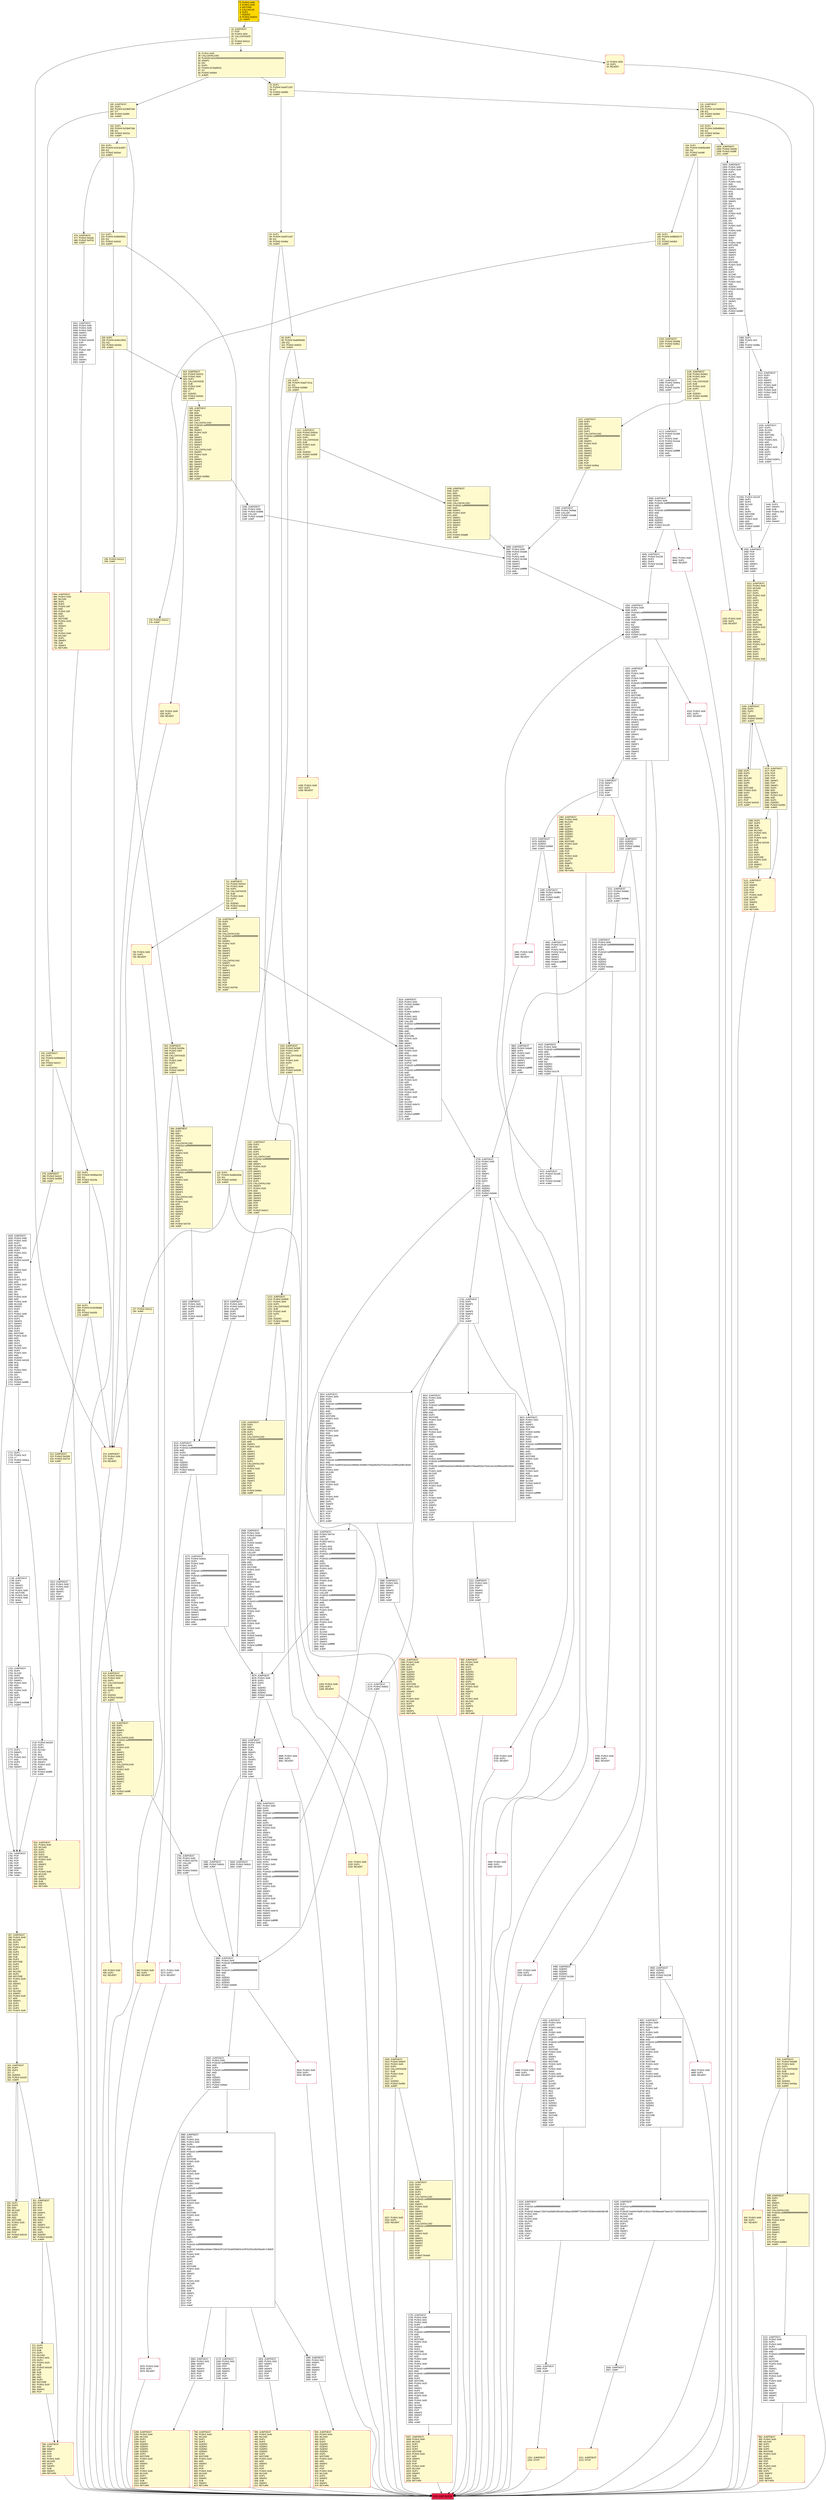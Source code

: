 digraph G {
bgcolor=transparent rankdir=UD;
node [shape=box style=filled color=black fillcolor=white fontname=arial fontcolor=black];
2976 [label="2976: PUSH1 0x00\l2978: DUP1\l2979: REVERT\l" shape=Msquare color=crimson ];
2393 [label="2393: PUSH2 0x0100\l2396: DUP1\l2397: DUP4\l2398: SLOAD\l2399: DIV\l2400: MUL\l2401: DUP4\l2402: MSTORE\l2403: SWAP2\l2404: PUSH1 0x20\l2406: ADD\l2407: SWAP2\l2408: PUSH2 0x0997\l2411: JUMP\l" ];
2221 [label="2221: JUMPDEST\l2222: PUSH1 0x01\l2224: SWAP1\l2225: POP\l2226: SWAP3\l2227: SWAP2\l2228: POP\l2229: POP\l2230: JUMP\l" ];
512 [label="512: JUMPDEST\l513: PUSH2 0x0208\l516: PUSH2 0x0716\l519: JUMP\l" fillcolor=lemonchiffon ];
934 [label="934: PUSH1 0x00\l936: DUP1\l937: REVERT\l" fillcolor=lemonchiffon shape=Msquare color=crimson ];
4410 [label="4410: JUMPDEST\l4411: PUSH1 0x00\l4413: PUSH20 0xffffffffffffffffffffffffffffffffffffffff\l4434: AND\l4435: DUP2\l4436: PUSH20 0xffffffffffffffffffffffffffffffffffffffff\l4457: AND\l4458: EQ\l4459: ISZERO\l4460: ISZERO\l4461: ISZERO\l4462: PUSH2 0x1176\l4465: JUMPI\l" ];
131 [label="131: JUMPDEST\l132: DUP1\l133: PUSH4 0x70a08231\l138: EQ\l139: PUSH2 0x0394\l142: JUMPI\l" fillcolor=lemonchiffon ];
3675 [label="3675: JUMPDEST\l3676: PUSH1 0x00\l3678: DUP3\l3679: DUP3\l3680: GT\l3681: ISZERO\l3682: ISZERO\l3683: ISZERO\l3684: PUSH2 0x0e6c\l3687: JUMPI\l" ];
1076 [label="1076: JUMPDEST\l1077: POP\l1078: POP\l1079: POP\l1080: POP\l1081: SWAP1\l1082: POP\l1083: SWAP1\l1084: DUP2\l1085: ADD\l1086: SWAP1\l1087: PUSH1 0x1f\l1089: AND\l1090: DUP1\l1091: ISZERO\l1092: PUSH2 0x0461\l1095: JUMPI\l" fillcolor=lemonchiffon ];
428 [label="428: PUSH1 0x00\l430: DUP1\l431: REVERT\l" fillcolor=lemonchiffon shape=Msquare color=crimson ];
2481 [label="2481: PUSH1 0x00\l2483: DUP1\l2484: REVERT\l" shape=Msquare color=crimson ];
192 [label="192: DUP1\l193: PUSH4 0x23b872dd\l198: EQ\l199: PUSH2 0x021e\l202: JUMPI\l" fillcolor=lemonchiffon ];
252 [label="252: DUP1\l253: PUSH4 0x095ea7b3\l258: EQ\l259: PUSH2 0x019a\l262: JUMPI\l" fillcolor=lemonchiffon ];
396 [label="396: JUMPDEST\l397: POP\l398: SWAP3\l399: POP\l400: POP\l401: POP\l402: PUSH1 0x40\l404: MLOAD\l405: DUP1\l406: SWAP2\l407: SUB\l408: SWAP1\l409: RETURN\l" fillcolor=lemonchiffon shape=Msquare color=crimson ];
274 [label="274: JUMPDEST\l275: PUSH1 0x00\l277: DUP1\l278: REVERT\l" fillcolor=lemonchiffon shape=Msquare color=crimson ];
0 [label="0: PUSH1 0x80\l2: PUSH1 0x40\l4: MSTORE\l5: CALLVALUE\l6: DUP1\l7: ISZERO\l8: PUSH2 0x0010\l11: JUMPI\l" fillcolor=lemonchiffon shape=Msquare fillcolor=gold ];
684 [label="684: JUMPDEST\l685: PUSH1 0x40\l687: MLOAD\l688: DUP1\l689: DUP3\l690: PUSH1 0xff\l692: AND\l693: PUSH1 0xff\l695: AND\l696: DUP2\l697: MSTORE\l698: PUSH1 0x20\l700: ADD\l701: SWAP2\l702: POP\l703: POP\l704: PUSH1 0x40\l706: MLOAD\l707: DUP1\l708: SWAP2\l709: SUB\l710: SWAP1\l711: RETURN\l" fillcolor=lemonchiffon shape=Msquare color=crimson ];
203 [label="203: DUP1\l204: PUSH4 0x313ce567\l209: EQ\l210: PUSH2 0x02a4\l213: JUMPI\l" fillcolor=lemonchiffon ];
16 [label="16: JUMPDEST\l17: POP\l18: PUSH1 0x04\l20: CALLDATASIZE\l21: LT\l22: PUSH2 0x0112\l25: JUMPI\l" fillcolor=lemonchiffon ];
1791 [label="1791: JUMPDEST\l1792: PUSH1 0x00\l1794: PUSH2 0x070c\l1797: CALLER\l1798: DUP5\l1799: DUP5\l1800: PUSH2 0x0b2c\l1803: JUMP\l" ];
4667 [label="4667: JUMPDEST\l4668: PUSH1 0x00\l4670: DUP3\l4671: PUSH1 0x00\l4673: ADD\l4674: PUSH1 0x00\l4676: DUP4\l4677: PUSH20 0xffffffffffffffffffffffffffffffffffffffff\l4698: AND\l4699: PUSH20 0xffffffffffffffffffffffffffffffffffffffff\l4720: AND\l4721: DUP2\l4722: MSTORE\l4723: PUSH1 0x20\l4725: ADD\l4726: SWAP1\l4727: DUP2\l4728: MSTORE\l4729: PUSH1 0x20\l4731: ADD\l4732: PUSH1 0x00\l4734: SHA3\l4735: PUSH1 0x00\l4737: PUSH2 0x0100\l4740: EXP\l4741: DUP2\l4742: SLOAD\l4743: DUP2\l4744: PUSH1 0xff\l4746: MUL\l4747: NOT\l4748: AND\l4749: SWAP1\l4750: DUP4\l4751: ISZERO\l4752: ISZERO\l4753: MUL\l4754: OR\l4755: SWAP1\l4756: SSTORE\l4757: POP\l4758: POP\l4759: POP\l4760: JUMP\l" ];
1153 [label="1153: PUSH1 0x00\l1155: DUP1\l1156: REVERT\l" fillcolor=lemonchiffon shape=Msquare color=crimson ];
432 [label="432: JUMPDEST\l433: DUP2\l434: ADD\l435: SWAP1\l436: DUP1\l437: DUP1\l438: CALLDATALOAD\l439: PUSH20 0xffffffffffffffffffffffffffffffffffffffff\l460: AND\l461: SWAP1\l462: PUSH1 0x20\l464: ADD\l465: SWAP1\l466: SWAP3\l467: SWAP2\l468: SWAP1\l469: DUP1\l470: CALLDATALOAD\l471: SWAP1\l472: PUSH1 0x20\l474: ADD\l475: SWAP1\l476: SWAP3\l477: SWAP2\l478: SWAP1\l479: POP\l480: POP\l481: POP\l482: PUSH2 0x06ff\l485: JUMP\l" fillcolor=lemonchiffon ];
2001 [label="2001: JUMPDEST\l2002: PUSH1 0x00\l2004: PUSH1 0x05\l2006: PUSH1 0x00\l2008: SWAP1\l2009: SLOAD\l2010: SWAP1\l2011: PUSH2 0x0100\l2014: EXP\l2015: SWAP1\l2016: DIV\l2017: PUSH1 0xff\l2019: AND\l2020: SWAP1\l2021: POP\l2022: SWAP1\l2023: JUMP\l" ];
2725 [label="2725: JUMPDEST\l2726: PUSH1 0x00\l2728: PUSH1 0x01\l2730: PUSH1 0x00\l2732: DUP5\l2733: PUSH20 0xffffffffffffffffffffffffffffffffffffffff\l2754: AND\l2755: PUSH20 0xffffffffffffffffffffffffffffffffffffffff\l2776: AND\l2777: DUP2\l2778: MSTORE\l2779: PUSH1 0x20\l2781: ADD\l2782: SWAP1\l2783: DUP2\l2784: MSTORE\l2785: PUSH1 0x20\l2787: ADD\l2788: PUSH1 0x00\l2790: SHA3\l2791: PUSH1 0x00\l2793: DUP4\l2794: PUSH20 0xffffffffffffffffffffffffffffffffffffffff\l2815: AND\l2816: PUSH20 0xffffffffffffffffffffffffffffffffffffffff\l2837: AND\l2838: DUP2\l2839: MSTORE\l2840: PUSH1 0x20\l2842: ADD\l2843: SWAP1\l2844: DUP2\l2845: MSTORE\l2846: PUSH1 0x20\l2848: ADD\l2849: PUSH1 0x00\l2851: SHA3\l2852: SLOAD\l2853: SWAP1\l2854: POP\l2855: SWAP3\l2856: SWAP2\l2857: POP\l2858: POP\l2859: JUMP\l" ];
2231 [label="2231: JUMPDEST\l2232: PUSH1 0x00\l2234: DUP1\l2235: PUSH1 0x00\l2237: DUP4\l2238: PUSH20 0xffffffffffffffffffffffffffffffffffffffff\l2259: AND\l2260: PUSH20 0xffffffffffffffffffffffffffffffffffffffff\l2281: AND\l2282: DUP2\l2283: MSTORE\l2284: PUSH1 0x20\l2286: ADD\l2287: SWAP1\l2288: DUP2\l2289: MSTORE\l2290: PUSH1 0x20\l2292: ADD\l2293: PUSH1 0x00\l2295: SHA3\l2296: SLOAD\l2297: SWAP1\l2298: POP\l2299: SWAP2\l2300: SWAP1\l2301: POP\l2302: JUMP\l" ];
180 [label="180: JUMPDEST\l181: DUP1\l182: PUSH4 0x23b872dd\l187: GT\l188: PUSH2 0x00f0\l191: JUMPI\l" fillcolor=lemonchiffon ];
324 [label="324: JUMPDEST\l325: DUP4\l326: DUP2\l327: LT\l328: ISZERO\l329: PUSH2 0x015f\l332: JUMPI\l" fillcolor=lemonchiffon ];
1049 [label="1049: JUMPDEST\l1050: DUP4\l1051: DUP2\l1052: LT\l1053: ISZERO\l1054: PUSH2 0x0434\l1057: JUMPI\l" fillcolor=lemonchiffon ];
1201 [label="1201: JUMPDEST\l1202: STOP\l" fillcolor=lemonchiffon shape=Msquare color=crimson ];
4586 [label="4586: JUMPDEST\l4587: PUSH1 0x00\l4589: PUSH20 0xffffffffffffffffffffffffffffffffffffffff\l4610: AND\l4611: DUP2\l4612: PUSH20 0xffffffffffffffffffffffffffffffffffffffff\l4633: AND\l4634: EQ\l4635: ISZERO\l4636: ISZERO\l4637: ISZERO\l4638: PUSH2 0x1226\l4641: JUMPI\l" ];
1752 [label="1752: JUMPDEST\l1753: DUP2\l1754: SLOAD\l1755: DUP2\l1756: MSTORE\l1757: SWAP1\l1758: PUSH1 0x01\l1760: ADD\l1761: SWAP1\l1762: PUSH1 0x20\l1764: ADD\l1765: DUP1\l1766: DUP4\l1767: GT\l1768: PUSH2 0x06d8\l1771: JUMPI\l" ];
788 [label="788: JUMPDEST\l789: PUSH1 0x40\l791: MLOAD\l792: DUP1\l793: DUP3\l794: ISZERO\l795: ISZERO\l796: ISZERO\l797: ISZERO\l798: DUP2\l799: MSTORE\l800: PUSH1 0x20\l802: ADD\l803: SWAP2\l804: POP\l805: POP\l806: PUSH1 0x40\l808: MLOAD\l809: DUP1\l810: SWAP2\l811: SUB\l812: SWAP1\l813: RETURN\l" fillcolor=lemonchiffon shape=Msquare color=crimson ];
2179 [label="2179: JUMPDEST\l2180: PUSH1 0x01\l2182: SWAP1\l2183: POP\l2184: SWAP3\l2185: SWAP2\l2186: POP\l2187: POP\l2188: JUMP\l" ];
4488 [label="4488: PUSH1 0x00\l4490: DUP1\l4491: REVERT\l" shape=Msquare color=crimson ];
1213 [label="1213: JUMPDEST\l1214: PUSH2 0x0509\l1217: PUSH1 0x04\l1219: DUP1\l1220: CALLDATASIZE\l1221: SUB\l1222: PUSH1 0x40\l1224: DUP2\l1225: LT\l1226: ISZERO\l1227: PUSH2 0x04d3\l1230: JUMPI\l" fillcolor=lemonchiffon ];
3356 [label="3356: JUMPDEST\l3357: PUSH1 0x00\l3359: DUP1\l3360: DUP6\l3361: PUSH20 0xffffffffffffffffffffffffffffffffffffffff\l3382: AND\l3383: PUSH20 0xffffffffffffffffffffffffffffffffffffffff\l3404: AND\l3405: DUP2\l3406: MSTORE\l3407: PUSH1 0x20\l3409: ADD\l3410: SWAP1\l3411: DUP2\l3412: MSTORE\l3413: PUSH1 0x20\l3415: ADD\l3416: PUSH1 0x00\l3418: SHA3\l3419: DUP2\l3420: SWAP1\l3421: SSTORE\l3422: POP\l3423: PUSH2 0x0daf\l3426: DUP2\l3427: PUSH1 0x00\l3429: DUP1\l3430: DUP6\l3431: PUSH20 0xffffffffffffffffffffffffffffffffffffffff\l3452: AND\l3453: PUSH20 0xffffffffffffffffffffffffffffffffffffffff\l3474: AND\l3475: DUP2\l3476: MSTORE\l3477: PUSH1 0x20\l3479: ADD\l3480: SWAP1\l3481: DUP2\l3482: MSTORE\l3483: PUSH1 0x20\l3485: ADD\l3486: PUSH1 0x00\l3488: SHA3\l3489: SLOAD\l3490: PUSH2 0x0e7d\l3493: SWAP1\l3494: SWAP2\l3495: SWAP1\l3496: PUSH4 0xffffffff\l3501: AND\l3502: JUMP\l" ];
165 [label="165: DUP1\l166: PUSH4 0x98650275\l171: EQ\l172: PUSH2 0x04b3\l175: JUMPI\l" fillcolor=lemonchiffon ];
1211 [label="1211: JUMPDEST\l1212: STOP\l" fillcolor=lemonchiffon shape=Msquare color=crimson ];
2920 [label="2920: JUMPDEST\l2921: PUSH1 0x00\l2923: PUSH20 0xffffffffffffffffffffffffffffffffffffffff\l2944: AND\l2945: DUP4\l2946: PUSH20 0xffffffffffffffffffffffffffffffffffffffff\l2967: AND\l2968: EQ\l2969: ISZERO\l2970: ISZERO\l2971: ISZERO\l2972: PUSH2 0x0ba4\l2975: JUMPI\l" ];
3728 [label="3728: PUSH1 0x00\l3730: DUP1\l3731: REVERT\l" shape=Msquare color=crimson ];
2673 [label="2673: JUMPDEST\l2674: PUSH1 0x00\l2676: PUSH2 0x0a7e\l2679: CALLER\l2680: DUP5\l2681: DUP5\l2682: PUSH2 0x0c8f\l2685: JUMP\l" ];
2211 [label="2211: JUMPDEST\l2212: PUSH2 0x08ad\l2215: DUP4\l2216: DUP4\l2217: PUSH2 0x0e9e\l2220: JUMP\l" ];
2497 [label="2497: JUMPDEST\l2498: PUSH2 0x09ca\l2501: CALLER\l2502: PUSH2 0x104c\l2505: JUMP\l" ];
4646 [label="4646: JUMPDEST\l4647: PUSH2 0x1230\l4650: DUP3\l4651: DUP3\l4652: PUSH2 0x10a6\l4655: JUMP\l" ];
143 [label="143: DUP1\l144: PUSH4 0x95d89b41\l149: EQ\l150: PUSH2 0x03ec\l153: JUMPI\l" fillcolor=lemonchiffon ];
1289 [label="1289: JUMPDEST\l1290: PUSH1 0x40\l1292: MLOAD\l1293: DUP1\l1294: DUP3\l1295: ISZERO\l1296: ISZERO\l1297: ISZERO\l1298: ISZERO\l1299: DUP2\l1300: MSTORE\l1301: PUSH1 0x20\l1303: ADD\l1304: SWAP2\l1305: POP\l1306: POP\l1307: PUSH1 0x40\l1309: MLOAD\l1310: DUP1\l1311: SWAP2\l1312: SUB\l1313: SWAP1\l1314: RETURN\l" fillcolor=lemonchiffon shape=Msquare color=crimson ];
2718 [label="2718: JUMPDEST\l2719: SWAP1\l2720: POP\l2721: SWAP2\l2722: SWAP1\l2723: POP\l2724: JUMP\l" ];
676 [label="676: JUMPDEST\l677: PUSH2 0x02ac\l680: PUSH2 0x07d1\l683: JUMP\l" fillcolor=lemonchiffon ];
1135 [label="1135: JUMPDEST\l1136: PUSH2 0x04b1\l1139: PUSH1 0x04\l1141: DUP1\l1142: CALLDATASIZE\l1143: SUB\l1144: PUSH1 0x20\l1146: DUP2\l1147: LT\l1148: ISZERO\l1149: PUSH2 0x0485\l1152: JUMPI\l" fillcolor=lemonchiffon ];
564 [label="564: JUMPDEST\l565: DUP2\l566: ADD\l567: SWAP1\l568: DUP1\l569: DUP1\l570: CALLDATALOAD\l571: PUSH20 0xffffffffffffffffffffffffffffffffffffffff\l592: AND\l593: SWAP1\l594: PUSH1 0x20\l596: ADD\l597: SWAP1\l598: SWAP3\l599: SWAP2\l600: SWAP1\l601: DUP1\l602: CALLDATALOAD\l603: PUSH20 0xffffffffffffffffffffffffffffffffffffffff\l624: AND\l625: SWAP1\l626: PUSH1 0x20\l628: ADD\l629: SWAP1\l630: SWAP3\l631: SWAP2\l632: SWAP1\l633: DUP1\l634: CALLDATALOAD\l635: SWAP1\l636: PUSH1 0x20\l638: ADD\l639: SWAP1\l640: SWAP3\l641: SWAP2\l642: SWAP1\l643: POP\l644: POP\l645: POP\l646: PUSH2 0x0720\l649: JUMP\l" fillcolor=lemonchiffon ];
1435 [label="1435: PUSH1 0x00\l1437: DUP1\l1438: REVERT\l" fillcolor=lemonchiffon shape=Msquare color=crimson ];
542 [label="542: JUMPDEST\l543: PUSH2 0x028a\l546: PUSH1 0x04\l548: DUP1\l549: CALLDATASIZE\l550: SUB\l551: PUSH1 0x60\l553: DUP2\l554: LT\l555: ISZERO\l556: PUSH2 0x0234\l559: JUMPI\l" fillcolor=lemonchiffon ];
3742 [label="3742: JUMPDEST\l3743: PUSH1 0x00\l3745: PUSH20 0xffffffffffffffffffffffffffffffffffffffff\l3766: AND\l3767: DUP3\l3768: PUSH20 0xffffffffffffffffffffffffffffffffffffffff\l3789: AND\l3790: EQ\l3791: ISZERO\l3792: ISZERO\l3793: ISZERO\l3794: PUSH2 0x0eda\l3797: JUMPI\l" ];
3692 [label="3692: JUMPDEST\l3693: PUSH1 0x00\l3695: DUP3\l3696: DUP5\l3697: SUB\l3698: SWAP1\l3699: POP\l3700: DUP1\l3701: SWAP2\l3702: POP\l3703: POP\l3704: SWAP3\l3705: SWAP2\l3706: POP\l3707: POP\l3708: JUMP\l" ];
1837 [label="1837: JUMPDEST\l1838: PUSH2 0x07c6\l1841: DUP5\l1842: CALLER\l1843: PUSH2 0x07c1\l1846: DUP6\l1847: PUSH1 0x01\l1849: PUSH1 0x00\l1851: DUP11\l1852: PUSH20 0xffffffffffffffffffffffffffffffffffffffff\l1873: AND\l1874: PUSH20 0xffffffffffffffffffffffffffffffffffffffff\l1895: AND\l1896: DUP2\l1897: MSTORE\l1898: PUSH1 0x20\l1900: ADD\l1901: SWAP1\l1902: DUP2\l1903: MSTORE\l1904: PUSH1 0x20\l1906: ADD\l1907: PUSH1 0x00\l1909: SHA3\l1910: PUSH1 0x00\l1912: CALLER\l1913: PUSH20 0xffffffffffffffffffffffffffffffffffffffff\l1934: AND\l1935: PUSH20 0xffffffffffffffffffffffffffffffffffffffff\l1956: AND\l1957: DUP2\l1958: MSTORE\l1959: PUSH1 0x20\l1961: ADD\l1962: SWAP1\l1963: DUP2\l1964: MSTORE\l1965: PUSH1 0x20\l1967: ADD\l1968: PUSH1 0x00\l1970: SHA3\l1971: SLOAD\l1972: PUSH2 0x0e5b\l1975: SWAP1\l1976: SWAP2\l1977: SWAP1\l1978: PUSH4 0xffffffff\l1983: AND\l1984: JUMP\l" ];
2207 [label="2207: PUSH1 0x00\l2209: DUP1\l2210: REVERT\l" shape=Msquare color=crimson ];
240 [label="240: JUMPDEST\l241: DUP1\l242: PUSH4 0x06fdde03\l247: EQ\l248: PUSH2 0x0117\l251: JUMPI\l" fillcolor=lemonchiffon ];
2696 [label="2696: JUMPDEST\l2697: PUSH1 0x00\l2699: PUSH2 0x0a9e\l2702: DUP3\l2703: PUSH1 0x06\l2705: PUSH2 0x10a6\l2708: SWAP1\l2709: SWAP2\l2710: SWAP1\l2711: PUSH4 0xffffffff\l2716: AND\l2717: JUMP\l" ];
1711 [label="1711: DUP1\l1712: PUSH1 0x1f\l1714: LT\l1715: PUSH2 0x06ca\l1718: JUMPI\l" ];
127 [label="127: PUSH2 0x0112\l130: JUMP\l" fillcolor=lemonchiffon ];
1096 [label="1096: DUP1\l1097: DUP3\l1098: SUB\l1099: DUP1\l1100: MLOAD\l1101: PUSH1 0x01\l1103: DUP4\l1104: PUSH1 0x20\l1106: SUB\l1107: PUSH2 0x0100\l1110: EXP\l1111: SUB\l1112: NOT\l1113: AND\l1114: DUP2\l1115: MSTORE\l1116: PUSH1 0x20\l1118: ADD\l1119: SWAP2\l1120: POP\l" fillcolor=lemonchiffon ];
1012 [label="1012: JUMPDEST\l1013: PUSH1 0x40\l1015: MLOAD\l1016: DUP1\l1017: DUP1\l1018: PUSH1 0x20\l1020: ADD\l1021: DUP3\l1022: DUP2\l1023: SUB\l1024: DUP3\l1025: MSTORE\l1026: DUP4\l1027: DUP2\l1028: DUP2\l1029: MLOAD\l1030: DUP2\l1031: MSTORE\l1032: PUSH1 0x20\l1034: ADD\l1035: SWAP2\l1036: POP\l1037: DUP1\l1038: MLOAD\l1039: SWAP1\l1040: PUSH1 0x20\l1042: ADD\l1043: SWAP1\l1044: DUP1\l1045: DUP4\l1046: DUP4\l1047: PUSH1 0x00\l" fillcolor=lemonchiffon ];
890 [label="890: JUMPDEST\l891: PUSH1 0x40\l893: MLOAD\l894: DUP1\l895: DUP3\l896: ISZERO\l897: ISZERO\l898: ISZERO\l899: ISZERO\l900: DUP2\l901: MSTORE\l902: PUSH1 0x20\l904: ADD\l905: SWAP2\l906: POP\l907: POP\l908: PUSH1 0x40\l910: MLOAD\l911: DUP1\l912: SWAP2\l913: SUB\l914: SWAP1\l915: RETURN\l" fillcolor=lemonchiffon shape=Msquare color=crimson ];
2385 [label="2385: DUP1\l2386: PUSH1 0x1f\l2388: LT\l2389: PUSH2 0x096c\l2392: JUMPI\l" ];
2860 [label="2860: JUMPDEST\l2861: PUSH1 0x00\l2863: PUSH20 0xffffffffffffffffffffffffffffffffffffffff\l2884: AND\l2885: DUP3\l2886: PUSH20 0xffffffffffffffffffffffffffffffffffffffff\l2907: AND\l2908: EQ\l2909: ISZERO\l2910: ISZERO\l2911: ISZERO\l2912: PUSH2 0x0b68\l2915: JUMPI\l" ];
1157 [label="1157: JUMPDEST\l1158: DUP2\l1159: ADD\l1160: SWAP1\l1161: DUP1\l1162: DUP1\l1163: CALLDATALOAD\l1164: PUSH20 0xffffffffffffffffffffffffffffffffffffffff\l1185: AND\l1186: SWAP1\l1187: PUSH1 0x20\l1189: ADD\l1190: SWAP1\l1191: SWAP3\l1192: SWAP2\l1193: SWAP1\l1194: POP\l1195: POP\l1196: POP\l1197: PUSH2 0x09a1\l1200: JUMP\l" fillcolor=lemonchiffon ];
1439 [label="1439: JUMPDEST\l1440: DUP2\l1441: ADD\l1442: SWAP1\l1443: DUP1\l1444: DUP1\l1445: CALLDATALOAD\l1446: PUSH20 0xffffffffffffffffffffffffffffffffffffffff\l1467: AND\l1468: SWAP1\l1469: PUSH1 0x20\l1471: ADD\l1472: SWAP1\l1473: SWAP3\l1474: SWAP2\l1475: SWAP1\l1476: POP\l1477: POP\l1478: POP\l1479: PUSH2 0x0a88\l1482: JUMP\l" fillcolor=lemonchiffon ];
1391 [label="1391: JUMPDEST\l1392: PUSH1 0x40\l1394: MLOAD\l1395: DUP1\l1396: DUP3\l1397: ISZERO\l1398: ISZERO\l1399: ISZERO\l1400: ISZERO\l1401: DUP2\l1402: MSTORE\l1403: PUSH1 0x20\l1405: ADD\l1406: SWAP2\l1407: POP\l1408: POP\l1409: PUSH1 0x40\l1411: MLOAD\l1412: DUP1\l1413: SWAP2\l1414: SUB\l1415: SWAP1\l1416: RETURN\l" fillcolor=lemonchiffon shape=Msquare color=crimson ];
2474 [label="2474: JUMPDEST\l2475: ISZERO\l2476: ISZERO\l2477: PUSH2 0x09b5\l2480: JUMPI\l" ];
214 [label="214: DUP1\l215: PUSH4 0x39509351\l220: EQ\l221: PUSH2 0x02c8\l224: JUMPI\l" fillcolor=lemonchiffon ];
1824 [label="1824: JUMPDEST\l1825: PUSH1 0x00\l1827: PUSH2 0x072d\l1830: DUP5\l1831: DUP5\l1832: DUP5\l1833: PUSH2 0x0c8f\l1836: JUMP\l" ];
2189 [label="2189: JUMPDEST\l2190: PUSH1 0x00\l2192: PUSH2 0x0898\l2195: CALLER\l2196: PUSH2 0x0a88\l2199: JUMP\l" ];
1527 [label="1527: PUSH1 0x00\l1529: DUP1\l1530: REVERT\l" fillcolor=lemonchiffon shape=Msquare color=crimson ];
3823 [label="3823: JUMPDEST\l3824: PUSH1 0x02\l3826: DUP2\l3827: SWAP1\l3828: SSTORE\l3829: POP\l3830: PUSH2 0x0f46\l3833: DUP2\l3834: PUSH1 0x00\l3836: DUP1\l3837: DUP6\l3838: PUSH20 0xffffffffffffffffffffffffffffffffffffffff\l3859: AND\l3860: PUSH20 0xffffffffffffffffffffffffffffffffffffffff\l3881: AND\l3882: DUP2\l3883: MSTORE\l3884: PUSH1 0x20\l3886: ADD\l3887: SWAP1\l3888: DUP2\l3889: MSTORE\l3890: PUSH1 0x20\l3892: ADD\l3893: PUSH1 0x00\l3895: SHA3\l3896: SLOAD\l3897: PUSH2 0x0e7d\l3900: SWAP1\l3901: SWAP2\l3902: SWAP1\l3903: PUSH4 0xffffffff\l3908: AND\l3909: JUMP\l" ];
2465 [label="2465: JUMPDEST\l2466: PUSH2 0x09aa\l2469: CALLER\l2470: PUSH2 0x0a88\l2473: JUMP\l" ];
1235 [label="1235: JUMPDEST\l1236: DUP2\l1237: ADD\l1238: SWAP1\l1239: DUP1\l1240: DUP1\l1241: CALLDATALOAD\l1242: PUSH20 0xffffffffffffffffffffffffffffffffffffffff\l1263: AND\l1264: SWAP1\l1265: PUSH1 0x20\l1267: ADD\l1268: SWAP1\l1269: SWAP3\l1270: SWAP2\l1271: SWAP1\l1272: DUP1\l1273: CALLDATALOAD\l1274: SWAP1\l1275: PUSH1 0x20\l1277: ADD\l1278: SWAP1\l1279: SWAP3\l1280: SWAP2\l1281: SWAP1\l1282: POP\l1283: POP\l1284: POP\l1285: PUSH2 0x09cc\l1288: JUMP\l" fillcolor=lemonchiffon ];
836 [label="836: JUMPDEST\l837: DUP2\l838: ADD\l839: SWAP1\l840: DUP1\l841: DUP1\l842: CALLDATALOAD\l843: PUSH20 0xffffffffffffffffffffffffffffffffffffffff\l864: AND\l865: SWAP1\l866: PUSH1 0x20\l868: ADD\l869: SWAP1\l870: SWAP3\l871: SWAP2\l872: SWAP1\l873: DUP1\l874: CALLDATALOAD\l875: SWAP1\l876: PUSH1 0x20\l878: ADD\l879: SWAP1\l880: SWAP3\l881: SWAP2\l882: SWAP1\l883: POP\l884: POP\l885: POP\l886: PUSH2 0x088d\l889: JUMP\l" fillcolor=lemonchiffon ];
1719 [label="1719: PUSH2 0x0100\l1722: DUP1\l1723: DUP4\l1724: SLOAD\l1725: DIV\l1726: MUL\l1727: DUP4\l1728: MSTORE\l1729: SWAP2\l1730: PUSH1 0x20\l1732: ADD\l1733: SWAP2\l1734: PUSH2 0x06f5\l1737: JUMP\l" ];
3275 [label="3275: JUMPDEST\l3276: PUSH2 0x0d1c\l3279: DUP2\l3280: PUSH1 0x00\l3282: DUP1\l3283: DUP7\l3284: PUSH20 0xffffffffffffffffffffffffffffffffffffffff\l3305: AND\l3306: PUSH20 0xffffffffffffffffffffffffffffffffffffffff\l3327: AND\l3328: DUP2\l3329: MSTORE\l3330: PUSH1 0x20\l3332: ADD\l3333: SWAP1\l3334: DUP2\l3335: MSTORE\l3336: PUSH1 0x20\l3338: ADD\l3339: PUSH1 0x00\l3341: SHA3\l3342: SLOAD\l3343: PUSH2 0x0e5b\l3346: SWAP1\l3347: SWAP2\l3348: SWAP1\l3349: PUSH4 0xffffffff\l3354: AND\l3355: JUMP\l" ];
1315 [label="1315: JUMPDEST\l1316: PUSH2 0x056f\l1319: PUSH1 0x04\l1321: DUP1\l1322: CALLDATASIZE\l1323: SUB\l1324: PUSH1 0x40\l1326: DUP2\l1327: LT\l1328: ISZERO\l1329: PUSH2 0x0539\l1332: JUMPI\l" fillcolor=lemonchiffon ];
225 [label="225: DUP1\l226: PUSH4 0x40c10f19\l231: EQ\l232: PUSH2 0x032e\l235: JUMPI\l" fillcolor=lemonchiffon ];
982 [label="982: JUMPDEST\l983: PUSH1 0x40\l985: MLOAD\l986: DUP1\l987: DUP3\l988: DUP2\l989: MSTORE\l990: PUSH1 0x20\l992: ADD\l993: SWAP2\l994: POP\l995: POP\l996: PUSH1 0x40\l998: MLOAD\l999: DUP1\l1000: SWAP2\l1001: SUB\l1002: SWAP1\l1003: RETURN\l" fillcolor=lemonchiffon shape=Msquare color=crimson ];
3271 [label="3271: PUSH1 0x00\l3273: DUP1\l3274: REVERT\l" shape=Msquare color=crimson ];
72 [label="72: DUP1\l73: PUSH4 0xa457c2d7\l78: GT\l79: PUSH2 0x0083\l82: JUMPI\l" fillcolor=lemonchiffon ];
3503 [label="3503: JUMPDEST\l3504: PUSH1 0x00\l3506: DUP1\l3507: DUP5\l3508: PUSH20 0xffffffffffffffffffffffffffffffffffffffff\l3529: AND\l3530: PUSH20 0xffffffffffffffffffffffffffffffffffffffff\l3551: AND\l3552: DUP2\l3553: MSTORE\l3554: PUSH1 0x20\l3556: ADD\l3557: SWAP1\l3558: DUP2\l3559: MSTORE\l3560: PUSH1 0x20\l3562: ADD\l3563: PUSH1 0x00\l3565: SHA3\l3566: DUP2\l3567: SWAP1\l3568: SSTORE\l3569: POP\l3570: DUP2\l3571: PUSH20 0xffffffffffffffffffffffffffffffffffffffff\l3592: AND\l3593: DUP4\l3594: PUSH20 0xffffffffffffffffffffffffffffffffffffffff\l3615: AND\l3616: PUSH32 0xddf252ad1be2c89b69c2b068fc378daa952ba7f163c4a11628f55a4df523b3ef\l3649: DUP4\l3650: PUSH1 0x40\l3652: MLOAD\l3653: DUP1\l3654: DUP3\l3655: DUP2\l3656: MSTORE\l3657: PUSH1 0x20\l3659: ADD\l3660: SWAP2\l3661: POP\l3662: POP\l3663: PUSH1 0x40\l3665: MLOAD\l3666: DUP1\l3667: SWAP2\l3668: SUB\l3669: SWAP1\l3670: LOG3\l3671: POP\l3672: POP\l3673: POP\l3674: JUMP\l" ];
4492 [label="4492: JUMPDEST\l4493: PUSH1 0x01\l4495: DUP3\l4496: PUSH1 0x00\l4498: ADD\l4499: PUSH1 0x00\l4501: DUP4\l4502: PUSH20 0xffffffffffffffffffffffffffffffffffffffff\l4523: AND\l4524: PUSH20 0xffffffffffffffffffffffffffffffffffffffff\l4545: AND\l4546: DUP2\l4547: MSTORE\l4548: PUSH1 0x20\l4550: ADD\l4551: SWAP1\l4552: DUP2\l4553: MSTORE\l4554: PUSH1 0x20\l4556: ADD\l4557: PUSH1 0x00\l4559: SHA3\l4560: PUSH1 0x00\l4562: PUSH2 0x0100\l4565: EXP\l4566: DUP2\l4567: SLOAD\l4568: DUP2\l4569: PUSH1 0xff\l4571: MUL\l4572: NOT\l4573: AND\l4574: SWAP1\l4575: DUP4\l4576: ISZERO\l4577: ISZERO\l4578: MUL\l4579: OR\l4580: SWAP1\l4581: SSTORE\l4582: POP\l4583: POP\l4584: POP\l4585: JUMP\l" ];
1058 [label="1058: DUP1\l1059: DUP3\l1060: ADD\l1061: MLOAD\l1062: DUP2\l1063: DUP5\l1064: ADD\l1065: MSTORE\l1066: PUSH1 0x20\l1068: DUP2\l1069: ADD\l1070: SWAP1\l1071: POP\l1072: PUSH2 0x0419\l1075: JUMP\l" fillcolor=lemonchiffon ];
410 [label="410: JUMPDEST\l411: PUSH2 0x01e6\l414: PUSH1 0x04\l416: DUP1\l417: CALLDATASIZE\l418: SUB\l419: PUSH1 0x40\l421: DUP2\l422: LT\l423: ISZERO\l424: PUSH2 0x01b0\l427: JUMPI\l" fillcolor=lemonchiffon ];
1231 [label="1231: PUSH1 0x00\l1233: DUP1\l1234: REVERT\l" fillcolor=lemonchiffon shape=Msquare color=crimson ];
2174 [label="2174: JUMPDEST\l2175: PUSH2 0x0b2c\l2178: JUMP\l" ];
4102 [label="4102: JUMPDEST\l4103: DUP1\l4104: PUSH20 0xffffffffffffffffffffffffffffffffffffffff\l4125: AND\l4126: PUSH32 0x6ae172837ea30b801fbfcdd4108aa1d5bf8ff775444fd70256b44e6bf3dfc3f6\l4159: PUSH1 0x40\l4161: MLOAD\l4162: PUSH1 0x40\l4164: MLOAD\l4165: DUP1\l4166: SWAP2\l4167: SUB\l4168: SWAP1\l4169: LOG2\l4170: POP\l4171: JUMP\l" ];
2658 [label="2658: JUMPDEST\l2659: PUSH2 0x0b2c\l2662: JUMP\l" ];
2412 [label="2412: JUMPDEST\l2413: DUP3\l2414: ADD\l2415: SWAP2\l2416: SWAP1\l2417: PUSH1 0x00\l2419: MSTORE\l2420: PUSH1 0x20\l2422: PUSH1 0x00\l2424: SHA3\l2425: SWAP1\l" ];
3798 [label="3798: PUSH1 0x00\l3800: DUP1\l3801: REVERT\l" shape=Msquare color=crimson ];
371 [label="371: DUP1\l372: DUP3\l373: SUB\l374: DUP1\l375: MLOAD\l376: PUSH1 0x01\l378: DUP4\l379: PUSH1 0x20\l381: SUB\l382: PUSH2 0x0100\l385: EXP\l386: SUB\l387: NOT\l388: AND\l389: DUP2\l390: MSTORE\l391: PUSH1 0x20\l393: ADD\l394: SWAP2\l395: POP\l" fillcolor=lemonchiffon ];
730 [label="730: PUSH1 0x00\l732: DUP1\l733: REVERT\l" fillcolor=lemonchiffon shape=Msquare color=crimson ];
4323 [label="4323: JUMPDEST\l4324: DUP3\l4325: PUSH1 0x00\l4327: ADD\l4328: PUSH1 0x00\l4330: DUP4\l4331: PUSH20 0xffffffffffffffffffffffffffffffffffffffff\l4352: AND\l4353: PUSH20 0xffffffffffffffffffffffffffffffffffffffff\l4374: AND\l4375: DUP2\l4376: MSTORE\l4377: PUSH1 0x20\l4379: ADD\l4380: SWAP1\l4381: DUP2\l4382: MSTORE\l4383: PUSH1 0x20\l4385: ADD\l4386: PUSH1 0x00\l4388: SHA3\l4389: PUSH1 0x00\l4391: SWAP1\l4392: SLOAD\l4393: SWAP1\l4394: PUSH2 0x0100\l4397: EXP\l4398: SWAP1\l4399: DIV\l4400: PUSH1 0xff\l4402: AND\l4403: SWAP1\l4404: POP\l4405: SWAP3\l4406: SWAP2\l4407: POP\l4408: POP\l4409: JUMP\l" ];
4319 [label="4319: PUSH1 0x00\l4321: DUP1\l4322: REVERT\l" shape=Msquare color=crimson ];
938 [label="938: JUMPDEST\l939: DUP2\l940: ADD\l941: SWAP1\l942: DUP1\l943: DUP1\l944: CALLDATALOAD\l945: PUSH20 0xffffffffffffffffffffffffffffffffffffffff\l966: AND\l967: SWAP1\l968: PUSH1 0x20\l970: ADD\l971: SWAP1\l972: SWAP3\l973: SWAP2\l974: SWAP1\l975: POP\l976: POP\l977: POP\l978: PUSH2 0x08b7\l981: JUMP\l" fillcolor=lemonchiffon ];
1629 [label="1629: JUMPDEST\l1630: PUSH1 0x60\l1632: PUSH1 0x03\l1634: DUP1\l1635: SLOAD\l1636: PUSH1 0x01\l1638: DUP2\l1639: PUSH1 0x01\l1641: AND\l1642: ISZERO\l1643: PUSH2 0x0100\l1646: MUL\l1647: SUB\l1648: AND\l1649: PUSH1 0x02\l1651: SWAP1\l1652: DIV\l1653: DUP1\l1654: PUSH1 0x1f\l1656: ADD\l1657: PUSH1 0x20\l1659: DUP1\l1660: SWAP2\l1661: DIV\l1662: MUL\l1663: PUSH1 0x20\l1665: ADD\l1666: PUSH1 0x40\l1668: MLOAD\l1669: SWAP1\l1670: DUP2\l1671: ADD\l1672: PUSH1 0x40\l1674: MSTORE\l1675: DUP1\l1676: SWAP3\l1677: SWAP2\l1678: SWAP1\l1679: DUP2\l1680: DUP2\l1681: MSTORE\l1682: PUSH1 0x20\l1684: ADD\l1685: DUP3\l1686: DUP1\l1687: SLOAD\l1688: PUSH1 0x01\l1690: DUP2\l1691: PUSH1 0x01\l1693: AND\l1694: ISZERO\l1695: PUSH2 0x0100\l1698: MUL\l1699: SUB\l1700: AND\l1701: PUSH1 0x02\l1703: SWAP1\l1704: DIV\l1705: DUP1\l1706: ISZERO\l1707: PUSH2 0x06f5\l1710: JUMPI\l" ];
4642 [label="4642: PUSH1 0x00\l4644: DUP1\l4645: REVERT\l" shape=Msquare color=crimson ];
1203 [label="1203: JUMPDEST\l1204: PUSH2 0x04bb\l1207: PUSH2 0x09c1\l1210: JUMP\l" fillcolor=lemonchiffon ];
176 [label="176: PUSH2 0x0112\l179: JUMP\l" fillcolor=lemonchiffon ];
1337 [label="1337: JUMPDEST\l1338: DUP2\l1339: ADD\l1340: SWAP1\l1341: DUP1\l1342: DUP1\l1343: CALLDATALOAD\l1344: PUSH20 0xffffffffffffffffffffffffffffffffffffffff\l1365: AND\l1366: SWAP1\l1367: PUSH1 0x20\l1369: ADD\l1370: SWAP1\l1371: SWAP3\l1372: SWAP2\l1373: SWAP1\l1374: DUP1\l1375: CALLDATALOAD\l1376: SWAP1\l1377: PUSH1 0x20\l1379: ADD\l1380: SWAP1\l1381: SWAP3\l1382: SWAP2\l1383: SWAP1\l1384: POP\l1385: POP\l1386: POP\l1387: PUSH2 0x0a71\l1390: JUMP\l" fillcolor=lemonchiffon ];
2303 [label="2303: JUMPDEST\l2304: PUSH1 0x60\l2306: PUSH1 0x04\l2308: DUP1\l2309: SLOAD\l2310: PUSH1 0x01\l2312: DUP2\l2313: PUSH1 0x01\l2315: AND\l2316: ISZERO\l2317: PUSH2 0x0100\l2320: MUL\l2321: SUB\l2322: AND\l2323: PUSH1 0x02\l2325: SWAP1\l2326: DIV\l2327: DUP1\l2328: PUSH1 0x1f\l2330: ADD\l2331: PUSH1 0x20\l2333: DUP1\l2334: SWAP2\l2335: DIV\l2336: MUL\l2337: PUSH1 0x20\l2339: ADD\l2340: PUSH1 0x40\l2342: MLOAD\l2343: SWAP1\l2344: DUP2\l2345: ADD\l2346: PUSH1 0x40\l2348: MSTORE\l2349: DUP1\l2350: SWAP3\l2351: SWAP2\l2352: SWAP1\l2353: DUP2\l2354: DUP2\l2355: MSTORE\l2356: PUSH1 0x20\l2358: ADD\l2359: DUP3\l2360: DUP1\l2361: SLOAD\l2362: PUSH1 0x01\l2364: DUP2\l2365: PUSH1 0x01\l2367: AND\l2368: ISZERO\l2369: PUSH2 0x0100\l2372: MUL\l2373: SUB\l2374: AND\l2375: PUSH1 0x02\l2377: SWAP1\l2378: DIV\l2379: DUP1\l2380: ISZERO\l2381: PUSH2 0x0997\l2384: JUMPI\l" ];
560 [label="560: PUSH1 0x00\l562: DUP1\l563: REVERT\l" fillcolor=lemonchiffon shape=Msquare color=crimson ];
1333 [label="1333: PUSH1 0x00\l1335: DUP1\l1336: REVERT\l" fillcolor=lemonchiffon shape=Msquare color=crimson ];
1509 [label="1509: JUMPDEST\l1510: PUSH2 0x0647\l1513: PUSH1 0x04\l1515: DUP1\l1516: CALLDATASIZE\l1517: SUB\l1518: PUSH1 0x40\l1520: DUP2\l1521: LT\l1522: ISZERO\l1523: PUSH2 0x05fb\l1526: JUMPI\l" fillcolor=lemonchiffon ];
2024 [label="2024: JUMPDEST\l2025: PUSH1 0x00\l2027: PUSH2 0x0883\l2030: CALLER\l2031: DUP5\l2032: PUSH2 0x087e\l2035: DUP6\l2036: PUSH1 0x01\l2038: PUSH1 0x00\l2040: CALLER\l2041: PUSH20 0xffffffffffffffffffffffffffffffffffffffff\l2062: AND\l2063: PUSH20 0xffffffffffffffffffffffffffffffffffffffff\l2084: AND\l2085: DUP2\l2086: MSTORE\l2087: PUSH1 0x20\l2089: ADD\l2090: SWAP1\l2091: DUP2\l2092: MSTORE\l2093: PUSH1 0x20\l2095: ADD\l2096: PUSH1 0x00\l2098: SHA3\l2099: PUSH1 0x00\l2101: DUP10\l2102: PUSH20 0xffffffffffffffffffffffffffffffffffffffff\l2123: AND\l2124: PUSH20 0xffffffffffffffffffffffffffffffffffffffff\l2145: AND\l2146: DUP2\l2147: MSTORE\l2148: PUSH1 0x20\l2150: ADD\l2151: SWAP1\l2152: DUP2\l2153: MSTORE\l2154: PUSH1 0x20\l2156: ADD\l2157: PUSH1 0x00\l2159: SHA3\l2160: SLOAD\l2161: PUSH2 0x0e7d\l2164: SWAP1\l2165: SWAP2\l2166: SWAP1\l2167: PUSH4 0xffffffff\l2172: AND\l2173: JUMP\l" ];
4663 [label="4663: PUSH1 0x00\l4665: DUP1\l4666: REVERT\l" shape=Msquare color=crimson ];
916 [label="916: JUMPDEST\l917: PUSH2 0x03d6\l920: PUSH1 0x04\l922: DUP1\l923: CALLDATASIZE\l924: SUB\l925: PUSH1 0x20\l927: DUP2\l928: LT\l929: ISZERO\l930: PUSH2 0x03aa\l933: JUMPI\l" fillcolor=lemonchiffon ];
4761 [label="4761: EXIT BLOCK\l" fillcolor=crimson ];
2494 [label="2494: JUMPDEST\l2495: POP\l2496: JUMP\l" ];
279 [label="279: JUMPDEST\l280: PUSH2 0x011f\l283: PUSH2 0x065d\l286: JUMP\l" fillcolor=lemonchiffon ];
4172 [label="4172: JUMPDEST\l4173: PUSH2 0x1060\l4176: DUP2\l4177: PUSH1 0x06\l4179: PUSH2 0x11ea\l4182: SWAP1\l4183: SWAP2\l4184: SWAP1\l4185: PUSH4 0xffffffff\l4190: AND\l4191: JUMP\l" ];
2455 [label="2455: JUMPDEST\l2456: POP\l2457: POP\l2458: POP\l2459: POP\l2460: POP\l2461: SWAP1\l2462: POP\l2463: SWAP1\l2464: JUMP\l" ];
105 [label="105: DUP1\l106: PUSH4 0xaa271e1a\l111: EQ\l112: PUSH2 0x0589\l115: JUMPI\l" fillcolor=lemonchiffon ];
351 [label="351: JUMPDEST\l352: POP\l353: POP\l354: POP\l355: POP\l356: SWAP1\l357: POP\l358: SWAP1\l359: DUP2\l360: ADD\l361: SWAP1\l362: PUSH1 0x1f\l364: AND\l365: DUP1\l366: ISZERO\l367: PUSH2 0x018c\l370: JUMPI\l" fillcolor=lemonchiffon ];
712 [label="712: JUMPDEST\l713: PUSH2 0x0314\l716: PUSH1 0x04\l718: DUP1\l719: CALLDATASIZE\l720: SUB\l721: PUSH1 0x40\l723: DUP2\l724: LT\l725: ISZERO\l726: PUSH2 0x02de\l729: JUMPI\l" fillcolor=lemonchiffon ];
1804 [label="1804: JUMPDEST\l1805: PUSH1 0x01\l1807: SWAP1\l1808: POP\l1809: SWAP3\l1810: SWAP2\l1811: POP\l1812: POP\l1813: JUMP\l" ];
1417 [label="1417: JUMPDEST\l1418: PUSH2 0x05cb\l1421: PUSH1 0x04\l1423: DUP1\l1424: CALLDATASIZE\l1425: SUB\l1426: PUSH1 0x20\l1428: DUP2\l1429: LT\l1430: ISZERO\l1431: PUSH2 0x059f\l1434: JUMPI\l" fillcolor=lemonchiffon ];
116 [label="116: DUP1\l117: PUSH4 0xdd62ed3e\l122: EQ\l123: PUSH2 0x05e5\l126: JUMPI\l" fillcolor=lemonchiffon ];
12 [label="12: PUSH1 0x00\l14: DUP1\l15: REVERT\l" fillcolor=lemonchiffon shape=Msquare color=crimson ];
26 [label="26: PUSH1 0x00\l28: CALLDATALOAD\l29: PUSH29 0x0100000000000000000000000000000000000000000000000000000000\l59: SWAP1\l60: DIV\l61: DUP1\l62: PUSH4 0x70a08231\l67: GT\l68: PUSH2 0x00b4\l71: JUMPI\l" fillcolor=lemonchiffon ];
287 [label="287: JUMPDEST\l288: PUSH1 0x40\l290: MLOAD\l291: DUP1\l292: DUP1\l293: PUSH1 0x20\l295: ADD\l296: DUP3\l297: DUP2\l298: SUB\l299: DUP3\l300: MSTORE\l301: DUP4\l302: DUP2\l303: DUP2\l304: MLOAD\l305: DUP2\l306: MSTORE\l307: PUSH1 0x20\l309: ADD\l310: SWAP2\l311: POP\l312: DUP1\l313: MLOAD\l314: SWAP1\l315: PUSH1 0x20\l317: ADD\l318: SWAP1\l319: DUP1\l320: DUP4\l321: DUP4\l322: PUSH1 0x00\l" fillcolor=lemonchiffon ];
333 [label="333: DUP1\l334: DUP3\l335: ADD\l336: MLOAD\l337: DUP2\l338: DUP5\l339: ADD\l340: MSTORE\l341: PUSH1 0x20\l343: DUP2\l344: ADD\l345: SWAP1\l346: POP\l347: PUSH2 0x0144\l350: JUMP\l" fillcolor=lemonchiffon ];
94 [label="94: DUP1\l95: PUSH4 0xa9059cbb\l100: EQ\l101: PUSH2 0x0523\l104: JUMPI\l" fillcolor=lemonchiffon ];
650 [label="650: JUMPDEST\l651: PUSH1 0x40\l653: MLOAD\l654: DUP1\l655: DUP3\l656: ISZERO\l657: ISZERO\l658: ISZERO\l659: ISZERO\l660: DUP2\l661: MSTORE\l662: PUSH1 0x20\l664: ADD\l665: SWAP2\l666: POP\l667: POP\l668: PUSH1 0x40\l670: MLOAD\l671: DUP1\l672: SWAP2\l673: SUB\l674: SWAP1\l675: RETURN\l" fillcolor=lemonchiffon shape=Msquare color=crimson ];
2446 [label="2446: DUP3\l2447: SWAP1\l2448: SUB\l2449: PUSH1 0x1f\l2451: AND\l2452: DUP3\l2453: ADD\l2454: SWAP2\l" ];
3910 [label="3910: JUMPDEST\l3911: PUSH1 0x00\l3913: DUP1\l3914: DUP5\l3915: PUSH20 0xffffffffffffffffffffffffffffffffffffffff\l3936: AND\l3937: PUSH20 0xffffffffffffffffffffffffffffffffffffffff\l3958: AND\l3959: DUP2\l3960: MSTORE\l3961: PUSH1 0x20\l3963: ADD\l3964: SWAP1\l3965: DUP2\l3966: MSTORE\l3967: PUSH1 0x20\l3969: ADD\l3970: PUSH1 0x00\l3972: SHA3\l3973: DUP2\l3974: SWAP1\l3975: SSTORE\l3976: POP\l3977: DUP2\l3978: PUSH20 0xffffffffffffffffffffffffffffffffffffffff\l3999: AND\l4000: PUSH1 0x00\l4002: PUSH20 0xffffffffffffffffffffffffffffffffffffffff\l4023: AND\l4024: PUSH32 0xddf252ad1be2c89b69c2b068fc378daa952ba7f163c4a11628f55a4df523b3ef\l4057: DUP4\l4058: PUSH1 0x40\l4060: MLOAD\l4061: DUP1\l4062: DUP3\l4063: DUP2\l4064: MSTORE\l4065: PUSH1 0x20\l4067: ADD\l4068: SWAP2\l4069: POP\l4070: POP\l4071: PUSH1 0x40\l4073: MLOAD\l4074: DUP1\l4075: SWAP2\l4076: SUB\l4077: SWAP1\l4078: LOG3\l4079: POP\l4080: POP\l4081: JUMP\l" ];
520 [label="520: JUMPDEST\l521: PUSH1 0x40\l523: MLOAD\l524: DUP1\l525: DUP3\l526: DUP2\l527: MSTORE\l528: PUSH1 0x20\l530: ADD\l531: SWAP2\l532: POP\l533: POP\l534: PUSH1 0x40\l536: MLOAD\l537: DUP1\l538: SWAP2\l539: SUB\l540: SWAP1\l541: RETURN\l" fillcolor=lemonchiffon shape=Msquare color=crimson ];
4656 [label="4656: JUMPDEST\l4657: ISZERO\l4658: ISZERO\l4659: PUSH2 0x123b\l4662: JUMPI\l" ];
1781 [label="1781: JUMPDEST\l1782: POP\l1783: POP\l1784: POP\l1785: POP\l1786: POP\l1787: SWAP1\l1788: POP\l1789: SWAP1\l1790: JUMP\l" ];
1990 [label="1990: JUMPDEST\l1991: PUSH1 0x01\l1993: SWAP1\l1994: POP\l1995: SWAP4\l1996: SWAP3\l1997: POP\l1998: POP\l1999: POP\l2000: JUMP\l" ];
1004 [label="1004: JUMPDEST\l1005: PUSH2 0x03f4\l1008: PUSH2 0x08ff\l1011: JUMP\l" fillcolor=lemonchiffon ];
2916 [label="2916: PUSH1 0x00\l2918: DUP1\l2919: REVERT\l" shape=Msquare color=crimson ];
3709 [label="3709: JUMPDEST\l3710: PUSH1 0x00\l3712: DUP1\l3713: DUP3\l3714: DUP5\l3715: ADD\l3716: SWAP1\l3717: POP\l3718: DUP4\l3719: DUP2\l3720: LT\l3721: ISZERO\l3722: ISZERO\l3723: ISZERO\l3724: PUSH2 0x0e94\l3727: JUMPI\l" ];
3688 [label="3688: PUSH1 0x00\l3690: DUP1\l3691: REVERT\l" shape=Msquare color=crimson ];
1531 [label="1531: JUMPDEST\l1532: DUP2\l1533: ADD\l1534: SWAP1\l1535: DUP1\l1536: DUP1\l1537: CALLDATALOAD\l1538: PUSH20 0xffffffffffffffffffffffffffffffffffffffff\l1559: AND\l1560: SWAP1\l1561: PUSH1 0x20\l1563: ADD\l1564: SWAP1\l1565: SWAP3\l1566: SWAP2\l1567: SWAP1\l1568: DUP1\l1569: CALLDATALOAD\l1570: PUSH20 0xffffffffffffffffffffffffffffffffffffffff\l1591: AND\l1592: SWAP1\l1593: PUSH1 0x20\l1595: ADD\l1596: SWAP1\l1597: SWAP3\l1598: SWAP2\l1599: SWAP1\l1600: POP\l1601: POP\l1602: POP\l1603: PUSH2 0x0aa5\l1606: JUMP\l" fillcolor=lemonchiffon ];
4470 [label="4470: JUMPDEST\l4471: PUSH2 0x1180\l4474: DUP3\l4475: DUP3\l4476: PUSH2 0x10a6\l4479: JUMP\l" ];
2663 [label="2663: JUMPDEST\l2664: PUSH1 0x01\l2666: SWAP1\l2667: POP\l2668: SWAP3\l2669: SWAP2\l2670: POP\l2671: POP\l2672: JUMP\l" ];
236 [label="236: PUSH2 0x0112\l239: JUMP\l" fillcolor=lemonchiffon ];
1738 [label="1738: JUMPDEST\l1739: DUP3\l1740: ADD\l1741: SWAP2\l1742: SWAP1\l1743: PUSH1 0x00\l1745: MSTORE\l1746: PUSH1 0x20\l1748: PUSH1 0x00\l1750: SHA3\l1751: SWAP1\l" ];
1985 [label="1985: JUMPDEST\l1986: PUSH2 0x0b2c\l1989: JUMP\l" ];
4082 [label="4082: JUMPDEST\l4083: PUSH2 0x1006\l4086: DUP2\l4087: PUSH1 0x06\l4089: PUSH2 0x113a\l4092: SWAP1\l4093: SWAP2\l4094: SWAP1\l4095: PUSH4 0xffffffff\l4100: AND\l4101: JUMP\l" ];
4466 [label="4466: PUSH1 0x00\l4468: DUP1\l4469: REVERT\l" shape=Msquare color=crimson ];
734 [label="734: JUMPDEST\l735: DUP2\l736: ADD\l737: SWAP1\l738: DUP1\l739: DUP1\l740: CALLDATALOAD\l741: PUSH20 0xffffffffffffffffffffffffffffffffffffffff\l762: AND\l763: SWAP1\l764: PUSH1 0x20\l766: ADD\l767: SWAP1\l768: SWAP3\l769: SWAP2\l770: SWAP1\l771: DUP1\l772: CALLDATALOAD\l773: SWAP1\l774: PUSH1 0x20\l776: ADD\l777: SWAP1\l778: SWAP3\l779: SWAP2\l780: SWAP1\l781: POP\l782: POP\l783: POP\l784: PUSH2 0x07e8\l787: JUMP\l" fillcolor=lemonchiffon ];
1772 [label="1772: DUP3\l1773: SWAP1\l1774: SUB\l1775: PUSH1 0x1f\l1777: AND\l1778: DUP3\l1779: ADD\l1780: SWAP2\l" ];
2200 [label="2200: JUMPDEST\l2201: ISZERO\l2202: ISZERO\l2203: PUSH2 0x08a3\l2206: JUMPI\l" ];
2686 [label="2686: JUMPDEST\l2687: PUSH1 0x01\l2689: SWAP1\l2690: POP\l2691: SWAP3\l2692: SWAP2\l2693: POP\l2694: POP\l2695: JUMP\l" ];
486 [label="486: JUMPDEST\l487: PUSH1 0x40\l489: MLOAD\l490: DUP1\l491: DUP3\l492: ISZERO\l493: ISZERO\l494: ISZERO\l495: ISZERO\l496: DUP2\l497: MSTORE\l498: PUSH1 0x20\l500: ADD\l501: SWAP2\l502: POP\l503: POP\l504: PUSH1 0x40\l506: MLOAD\l507: DUP1\l508: SWAP2\l509: SUB\l510: SWAP1\l511: RETURN\l" fillcolor=lemonchiffon shape=Msquare color=crimson ];
2980 [label="2980: JUMPDEST\l2981: DUP1\l2982: PUSH1 0x01\l2984: PUSH1 0x00\l2986: DUP6\l2987: PUSH20 0xffffffffffffffffffffffffffffffffffffffff\l3008: AND\l3009: PUSH20 0xffffffffffffffffffffffffffffffffffffffff\l3030: AND\l3031: DUP2\l3032: MSTORE\l3033: PUSH1 0x20\l3035: ADD\l3036: SWAP1\l3037: DUP2\l3038: MSTORE\l3039: PUSH1 0x20\l3041: ADD\l3042: PUSH1 0x00\l3044: SHA3\l3045: PUSH1 0x00\l3047: DUP5\l3048: PUSH20 0xffffffffffffffffffffffffffffffffffffffff\l3069: AND\l3070: PUSH20 0xffffffffffffffffffffffffffffffffffffffff\l3091: AND\l3092: DUP2\l3093: MSTORE\l3094: PUSH1 0x20\l3096: ADD\l3097: SWAP1\l3098: DUP2\l3099: MSTORE\l3100: PUSH1 0x20\l3102: ADD\l3103: PUSH1 0x00\l3105: SHA3\l3106: DUP2\l3107: SWAP1\l3108: SSTORE\l3109: POP\l3110: DUP2\l3111: PUSH20 0xffffffffffffffffffffffffffffffffffffffff\l3132: AND\l3133: DUP4\l3134: PUSH20 0xffffffffffffffffffffffffffffffffffffffff\l3155: AND\l3156: PUSH32 0x8c5be1e5ebec7d5bd14f71427d1e84f3dd0314c0f7b2291e5b200ac8c7c3b925\l3189: DUP4\l3190: PUSH1 0x40\l3192: MLOAD\l3193: DUP1\l3194: DUP3\l3195: DUP2\l3196: MSTORE\l3197: PUSH1 0x20\l3199: ADD\l3200: SWAP2\l3201: POP\l3202: POP\l3203: PUSH1 0x40\l3205: MLOAD\l3206: DUP1\l3207: SWAP2\l3208: SUB\l3209: SWAP1\l3210: LOG3\l3211: POP\l3212: POP\l3213: POP\l3214: JUMP\l" ];
1814 [label="1814: JUMPDEST\l1815: PUSH1 0x00\l1817: PUSH1 0x02\l1819: SLOAD\l1820: SWAP1\l1821: POP\l1822: SWAP1\l1823: JUMP\l" ];
263 [label="263: DUP1\l264: PUSH4 0x18160ddd\l269: EQ\l270: PUSH2 0x0200\l273: JUMPI\l" fillcolor=lemonchiffon ];
832 [label="832: PUSH1 0x00\l834: DUP1\l835: REVERT\l" fillcolor=lemonchiffon shape=Msquare color=crimson ];
4192 [label="4192: JUMPDEST\l4193: DUP1\l4194: PUSH20 0xffffffffffffffffffffffffffffffffffffffff\l4215: AND\l4216: PUSH32 0xe94479a9f7e1952cc78f2d6baab678adc1b772d936c6583def489e524cb66692\l4249: PUSH1 0x40\l4251: MLOAD\l4252: PUSH1 0x40\l4254: MLOAD\l4255: DUP1\l4256: SWAP2\l4257: SUB\l4258: SWAP1\l4259: LOG2\l4260: POP\l4261: JUMP\l" ];
2508 [label="2508: JUMPDEST\l2509: PUSH1 0x00\l2511: PUSH2 0x0a67\l2514: CALLER\l2515: DUP5\l2516: PUSH2 0x0a62\l2519: DUP6\l2520: PUSH1 0x01\l2522: PUSH1 0x00\l2524: CALLER\l2525: PUSH20 0xffffffffffffffffffffffffffffffffffffffff\l2546: AND\l2547: PUSH20 0xffffffffffffffffffffffffffffffffffffffff\l2568: AND\l2569: DUP2\l2570: MSTORE\l2571: PUSH1 0x20\l2573: ADD\l2574: SWAP1\l2575: DUP2\l2576: MSTORE\l2577: PUSH1 0x20\l2579: ADD\l2580: PUSH1 0x00\l2582: SHA3\l2583: PUSH1 0x00\l2585: DUP10\l2586: PUSH20 0xffffffffffffffffffffffffffffffffffffffff\l2607: AND\l2608: PUSH20 0xffffffffffffffffffffffffffffffffffffffff\l2629: AND\l2630: DUP2\l2631: MSTORE\l2632: PUSH1 0x20\l2634: ADD\l2635: SWAP1\l2636: DUP2\l2637: MSTORE\l2638: PUSH1 0x20\l2640: ADD\l2641: PUSH1 0x00\l2643: SHA3\l2644: SLOAD\l2645: PUSH2 0x0e5b\l2648: SWAP1\l2649: SWAP2\l2650: SWAP1\l2651: PUSH4 0xffffffff\l2656: AND\l2657: JUMP\l" ];
3215 [label="3215: JUMPDEST\l3216: PUSH1 0x00\l3218: PUSH20 0xffffffffffffffffffffffffffffffffffffffff\l3239: AND\l3240: DUP3\l3241: PUSH20 0xffffffffffffffffffffffffffffffffffffffff\l3262: AND\l3263: EQ\l3264: ISZERO\l3265: ISZERO\l3266: ISZERO\l3267: PUSH2 0x0ccb\l3270: JUMPI\l" ];
814 [label="814: JUMPDEST\l815: PUSH2 0x037a\l818: PUSH1 0x04\l820: DUP1\l821: CALLDATASIZE\l822: SUB\l823: PUSH1 0x40\l825: DUP2\l826: LT\l827: ISZERO\l828: PUSH2 0x0344\l831: JUMPI\l" fillcolor=lemonchiffon ];
154 [label="154: DUP1\l155: PUSH4 0x983b2d56\l160: EQ\l161: PUSH2 0x046f\l164: JUMPI\l" fillcolor=lemonchiffon ];
2485 [label="2485: JUMPDEST\l2486: PUSH2 0x09be\l2489: DUP2\l2490: PUSH2 0x0ff2\l2493: JUMP\l" ];
1607 [label="1607: JUMPDEST\l1608: PUSH1 0x40\l1610: MLOAD\l1611: DUP1\l1612: DUP3\l1613: DUP2\l1614: MSTORE\l1615: PUSH1 0x20\l1617: ADD\l1618: SWAP2\l1619: POP\l1620: POP\l1621: PUSH1 0x40\l1623: MLOAD\l1624: DUP1\l1625: SWAP2\l1626: SUB\l1627: SWAP1\l1628: RETURN\l" fillcolor=lemonchiffon shape=Msquare color=crimson ];
4480 [label="4480: JUMPDEST\l4481: ISZERO\l4482: ISZERO\l4483: ISZERO\l4484: PUSH2 0x118c\l4487: JUMPI\l" ];
2426 [label="2426: JUMPDEST\l2427: DUP2\l2428: SLOAD\l2429: DUP2\l2430: MSTORE\l2431: SWAP1\l2432: PUSH1 0x01\l2434: ADD\l2435: SWAP1\l2436: PUSH1 0x20\l2438: ADD\l2439: DUP1\l2440: DUP4\l2441: GT\l2442: PUSH2 0x097a\l2445: JUMPI\l" ];
1483 [label="1483: JUMPDEST\l1484: PUSH1 0x40\l1486: MLOAD\l1487: DUP1\l1488: DUP3\l1489: ISZERO\l1490: ISZERO\l1491: ISZERO\l1492: ISZERO\l1493: DUP2\l1494: MSTORE\l1495: PUSH1 0x20\l1497: ADD\l1498: SWAP2\l1499: POP\l1500: POP\l1501: PUSH1 0x40\l1503: MLOAD\l1504: DUP1\l1505: SWAP2\l1506: SUB\l1507: SWAP1\l1508: RETURN\l" fillcolor=lemonchiffon shape=Msquare color=crimson ];
1121 [label="1121: JUMPDEST\l1122: POP\l1123: SWAP3\l1124: POP\l1125: POP\l1126: POP\l1127: PUSH1 0x40\l1129: MLOAD\l1130: DUP1\l1131: SWAP2\l1132: SUB\l1133: SWAP1\l1134: RETURN\l" fillcolor=lemonchiffon shape=Msquare color=crimson ];
3732 [label="3732: JUMPDEST\l3733: DUP1\l3734: SWAP2\l3735: POP\l3736: POP\l3737: SWAP3\l3738: SWAP2\l3739: POP\l3740: POP\l3741: JUMP\l" ];
4262 [label="4262: JUMPDEST\l4263: PUSH1 0x00\l4265: DUP1\l4266: PUSH20 0xffffffffffffffffffffffffffffffffffffffff\l4287: AND\l4288: DUP3\l4289: PUSH20 0xffffffffffffffffffffffffffffffffffffffff\l4310: AND\l4311: EQ\l4312: ISZERO\l4313: ISZERO\l4314: ISZERO\l4315: PUSH2 0x10e3\l4318: JUMPI\l" ];
2506 [label="2506: JUMPDEST\l2507: JUMP\l" ];
3802 [label="3802: JUMPDEST\l3803: PUSH2 0x0eef\l3806: DUP2\l3807: PUSH1 0x02\l3809: SLOAD\l3810: PUSH2 0x0e7d\l3813: SWAP1\l3814: SWAP2\l3815: SWAP1\l3816: PUSH4 0xffffffff\l3821: AND\l3822: JUMP\l" ];
83 [label="83: DUP1\l84: PUSH4 0xa457c2d7\l89: EQ\l90: PUSH2 0x04bd\l93: JUMPI\l" fillcolor=lemonchiffon ];
1752 -> 1752;
2179 -> 788;
2426 -> 2426;
105 -> 116;
814 -> 832;
836 -> 2189;
1333 -> 4761;
1439 -> 2696;
2211 -> 3742;
4586 -> 4646;
1135 -> 1153;
676 -> 2001;
2980 -> 1990;
1711 -> 1719;
2485 -> 4082;
203 -> 676;
2174 -> 2860;
4656 -> 4663;
2303 -> 2455;
1049 -> 1076;
4470 -> 4262;
3675 -> 3692;
180 -> 192;
214 -> 225;
432 -> 1791;
2658 -> 2860;
2221 -> 890;
734 -> 2024;
486 -> 4761;
1629 -> 1781;
2231 -> 982;
1076 -> 1096;
1004 -> 2303;
2385 -> 2393;
4466 -> 4761;
3742 -> 3798;
83 -> 94;
203 -> 214;
240 -> 252;
3503 -> 1837;
938 -> 2231;
2916 -> 4761;
2024 -> 3709;
72 -> 131;
410 -> 428;
1012 -> 1049;
2718 -> 2474;
180 -> 240;
1814 -> 520;
3275 -> 3675;
371 -> 396;
564 -> 1824;
1483 -> 4761;
1781 -> 287;
1213 -> 1235;
1990 -> 650;
832 -> 4761;
2980 -> 1804;
324 -> 351;
2412 -> 2426;
4262 -> 4323;
2686 -> 1391;
3215 -> 3275;
2481 -> 4761;
2860 -> 2916;
225 -> 814;
396 -> 4761;
3215 -> 3271;
4323 -> 4480;
131 -> 916;
1417 -> 1435;
428 -> 4761;
324 -> 333;
333 -> 324;
2976 -> 4761;
934 -> 4761;
3823 -> 3709;
165 -> 176;
1435 -> 4761;
1289 -> 4761;
2497 -> 4172;
351 -> 396;
4488 -> 4761;
225 -> 236;
788 -> 4761;
0 -> 12;
16 -> 26;
1203 -> 2497;
1096 -> 1121;
2696 -> 4262;
3503 -> 2686;
3910 -> 2221;
1824 -> 3215;
154 -> 165;
3742 -> 3802;
1509 -> 1527;
3675 -> 3688;
4646 -> 4262;
1391 -> 4761;
1527 -> 4761;
94 -> 1315;
2506 -> 1211;
83 -> 1213;
2725 -> 1607;
143 -> 154;
351 -> 371;
4480 -> 4488;
712 -> 730;
890 -> 4761;
2718 -> 2200;
3356 -> 3709;
1417 -> 1439;
2200 -> 2211;
1531 -> 2725;
4102 -> 2494;
2200 -> 2207;
2508 -> 3675;
2920 -> 2980;
3692 -> 1985;
143 -> 1004;
1076 -> 1121;
252 -> 263;
1315 -> 1333;
1738 -> 1752;
263 -> 274;
2663 -> 1289;
4667 -> 4192;
982 -> 4761;
542 -> 564;
0 -> 16;
560 -> 4761;
192 -> 203;
16 -> 274;
105 -> 1417;
4663 -> 4761;
3692 -> 3356;
2980 -> 2663;
1772 -> 1781;
2446 -> 2455;
94 -> 105;
1157 -> 2465;
2189 -> 2696;
2465 -> 2696;
4192 -> 2506;
4492 -> 4102;
279 -> 1629;
4642 -> 4761;
520 -> 4761;
192 -> 542;
650 -> 4761;
2920 -> 2976;
3709 -> 3732;
12 -> 4761;
1837 -> 3675;
3802 -> 3709;
116 -> 1509;
2001 -> 684;
131 -> 143;
2385 -> 2412;
2426 -> 2446;
3732 -> 3910;
2474 -> 2481;
1213 -> 1231;
4323 -> 2718;
410 -> 432;
1049 -> 1058;
1058 -> 1049;
3692 -> 2658;
3688 -> 4761;
1791 -> 2860;
127 -> 274;
1509 -> 1531;
1121 -> 4761;
1607 -> 4761;
712 -> 734;
1135 -> 1157;
1804 -> 486;
2860 -> 2920;
252 -> 410;
684 -> 4761;
4262 -> 4319;
26 -> 180;
287 -> 324;
274 -> 4761;
3732 -> 3503;
1711 -> 1738;
72 -> 83;
3732 -> 2174;
176 -> 274;
1719 -> 1781;
1985 -> 2860;
4480 -> 4492;
916 -> 934;
2393 -> 2455;
4656 -> 4667;
2474 -> 2485;
4586 -> 4642;
2207 -> 4761;
165 -> 1203;
3728 -> 4761;
542 -> 560;
3732 -> 3823;
1211 -> 4761;
814 -> 836;
1153 -> 4761;
4172 -> 4586;
1201 -> 4761;
1235 -> 2508;
2494 -> 1201;
1337 -> 2673;
1629 -> 1711;
2718 -> 1483;
26 -> 72;
2303 -> 2385;
236 -> 274;
4323 -> 4656;
4410 -> 4470;
4410 -> 4466;
154 -> 1135;
4082 -> 4410;
512 -> 1814;
240 -> 279;
2673 -> 3215;
730 -> 4761;
2455 -> 1012;
263 -> 512;
916 -> 938;
4319 -> 4761;
1315 -> 1337;
3798 -> 4761;
116 -> 127;
214 -> 712;
1752 -> 1772;
2980 -> 2179;
1231 -> 4761;
3709 -> 3728;
3271 -> 4761;
}